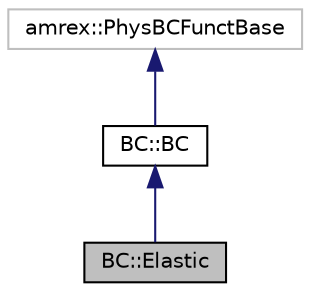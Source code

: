 digraph "BC::Elastic"
{
  edge [fontname="Helvetica",fontsize="10",labelfontname="Helvetica",labelfontsize="10"];
  node [fontname="Helvetica",fontsize="10",shape=record];
  Node1 [label="BC::Elastic",height=0.2,width=0.4,color="black", fillcolor="grey75", style="filled", fontcolor="black"];
  Node2 -> Node1 [dir="back",color="midnightblue",fontsize="10",style="solid",fontname="Helvetica"];
  Node2 [label="BC::BC",height=0.2,width=0.4,color="black", fillcolor="white", style="filled",URL="$classBC_1_1BC.html"];
  Node3 -> Node2 [dir="back",color="midnightblue",fontsize="10",style="solid",fontname="Helvetica"];
  Node3 [label="amrex::PhysBCFunctBase",height=0.2,width=0.4,color="grey75", fillcolor="white", style="filled"];
}
